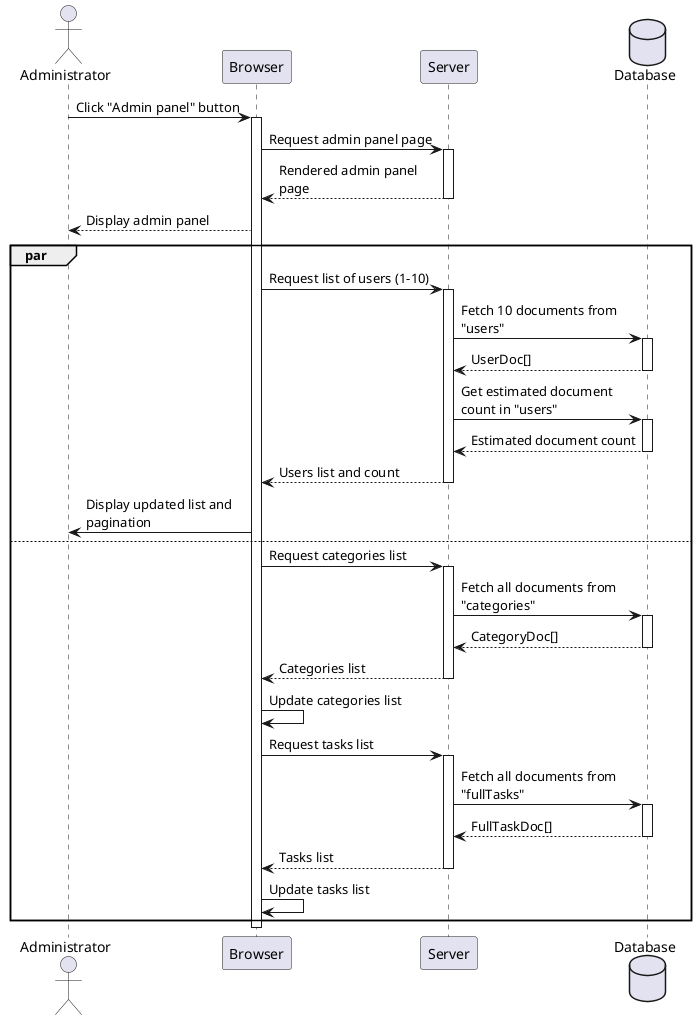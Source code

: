@startuml
skinparam maxMessageSize 173

actor       Administrator as A
participant Browser       as B
participant Server        as S
database    Database      as DB

A -> B: Click "Admin panel" button
activate B
B -> S: Request admin panel page
activate S
S --> B: Rendered admin panel page
deactivate S
B --> A: Display admin panel

par
    B -> S: Request list of users (1-10)
    activate S
    S -> DB: Fetch 10 documents from "users"
    activate DB
    DB --> S: UserDoc[]
    deactivate DB
    S -> DB: Get estimated document count in "users"
    activate DB
    DB --> S: Estimated document count
    deactivate DB
    S --> B: Users list and count
    deactivate S
    B -> A: Display updated list and pagination

    else

    B -> S: Request categories list
    activate S
    S -> DB: Fetch all documents from "categories"
    activate DB
    DB --> S: CategoryDoc[]
    deactivate DB
    S --> B: Categories list
    deactivate S
    B -> B: Update categories list

    B -> S: Request tasks list
    activate S
    S -> DB: Fetch all documents from "fullTasks"
    activate DB
    DB --> S: FullTaskDoc[]
    deactivate DB
    S --> B: Tasks list
    deactivate S
    B -> B: Update tasks list
end
deactivate B

@enduml